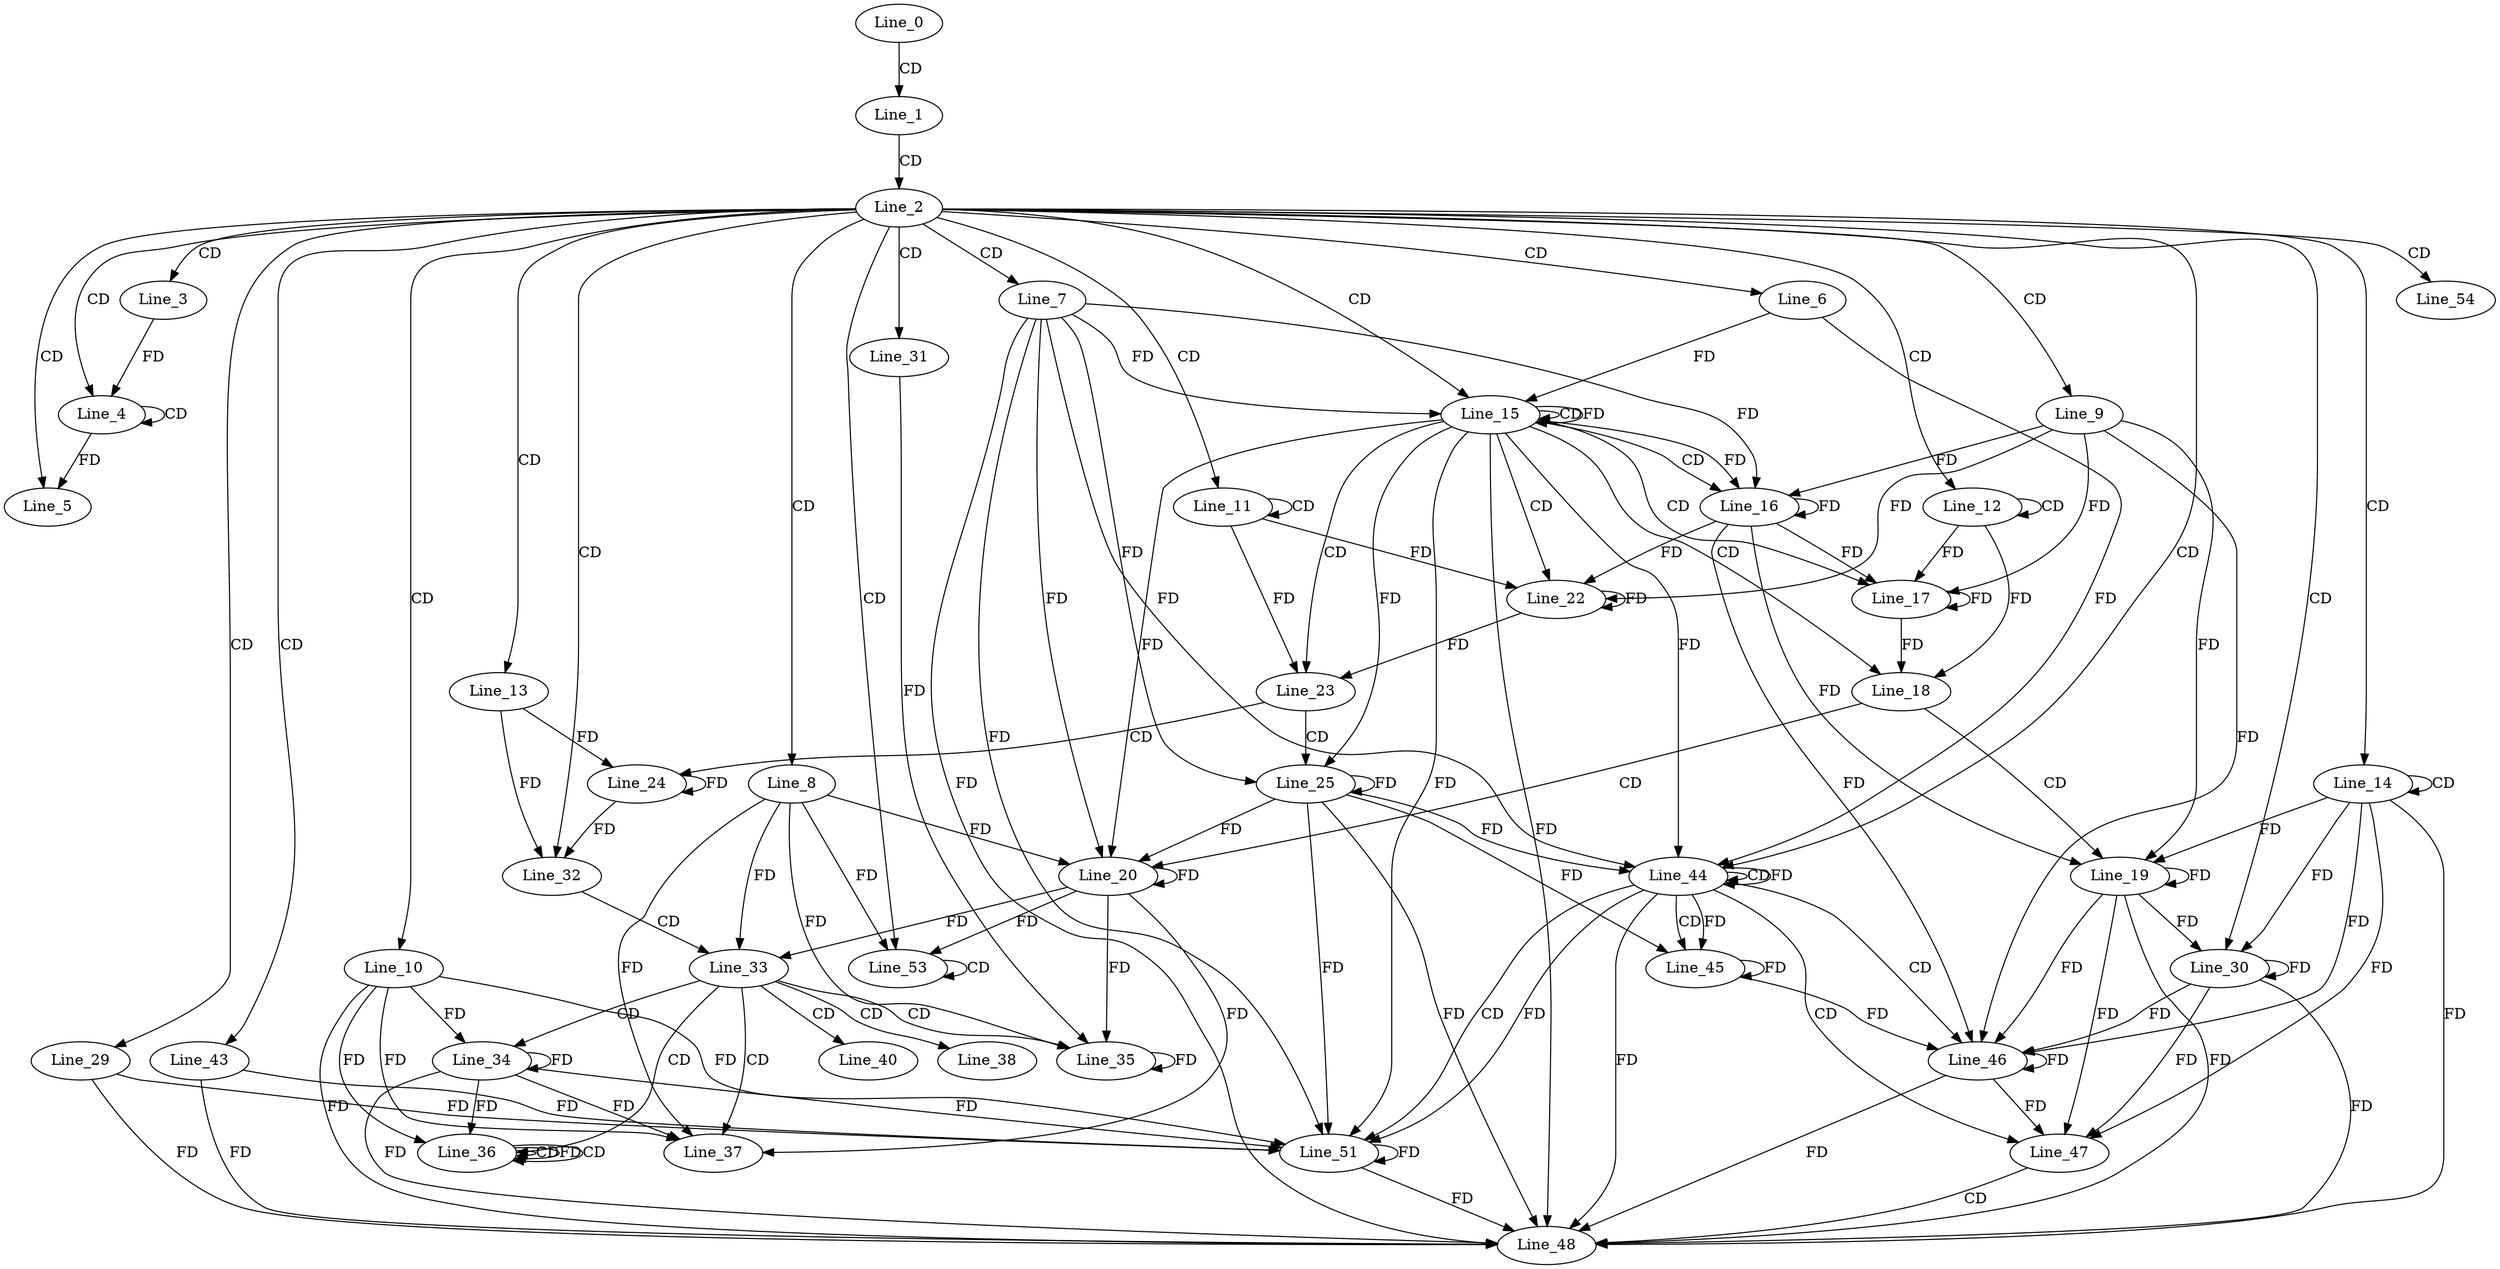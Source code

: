 digraph G {
  Line_0;
  Line_1;
  Line_2;
  Line_3;
  Line_4;
  Line_4;
  Line_5;
  Line_5;
  Line_6;
  Line_7;
  Line_8;
  Line_9;
  Line_10;
  Line_11;
  Line_11;
  Line_12;
  Line_12;
  Line_13;
  Line_14;
  Line_14;
  Line_15;
  Line_15;
  Line_15;
  Line_16;
  Line_16;
  Line_17;
  Line_17;
  Line_18;
  Line_19;
  Line_19;
  Line_20;
  Line_20;
  Line_20;
  Line_22;
  Line_22;
  Line_23;
  Line_24;
  Line_25;
  Line_25;
  Line_29;
  Line_30;
  Line_30;
  Line_31;
  Line_32;
  Line_33;
  Line_34;
  Line_35;
  Line_35;
  Line_36;
  Line_36;
  Line_36;
  Line_36;
  Line_37;
  Line_38;
  Line_40;
  Line_43;
  Line_44;
  Line_45;
  Line_45;
  Line_46;
  Line_46;
  Line_47;
  Line_48;
  Line_48;
  Line_51;
  Line_51;
  Line_44;
  Line_44;
  Line_53;
  Line_53;
  Line_54;
  Line_0 -> Line_1 [ label="CD" ];
  Line_1 -> Line_2 [ label="CD" ];
  Line_2 -> Line_3 [ label="CD" ];
  Line_2 -> Line_4 [ label="CD" ];
  Line_4 -> Line_4 [ label="CD" ];
  Line_3 -> Line_4 [ label="FD" ];
  Line_2 -> Line_5 [ label="CD" ];
  Line_4 -> Line_5 [ label="FD" ];
  Line_2 -> Line_6 [ label="CD" ];
  Line_2 -> Line_7 [ label="CD" ];
  Line_2 -> Line_8 [ label="CD" ];
  Line_2 -> Line_9 [ label="CD" ];
  Line_2 -> Line_10 [ label="CD" ];
  Line_2 -> Line_11 [ label="CD" ];
  Line_11 -> Line_11 [ label="CD" ];
  Line_2 -> Line_12 [ label="CD" ];
  Line_12 -> Line_12 [ label="CD" ];
  Line_2 -> Line_13 [ label="CD" ];
  Line_2 -> Line_14 [ label="CD" ];
  Line_14 -> Line_14 [ label="CD" ];
  Line_2 -> Line_15 [ label="CD" ];
  Line_15 -> Line_15 [ label="CD" ];
  Line_15 -> Line_15 [ label="FD" ];
  Line_7 -> Line_15 [ label="FD" ];
  Line_6 -> Line_15 [ label="FD" ];
  Line_15 -> Line_16 [ label="CD" ];
  Line_16 -> Line_16 [ label="FD" ];
  Line_9 -> Line_16 [ label="FD" ];
  Line_15 -> Line_16 [ label="FD" ];
  Line_7 -> Line_16 [ label="FD" ];
  Line_15 -> Line_17 [ label="CD" ];
  Line_17 -> Line_17 [ label="FD" ];
  Line_12 -> Line_17 [ label="FD" ];
  Line_16 -> Line_17 [ label="FD" ];
  Line_9 -> Line_17 [ label="FD" ];
  Line_15 -> Line_18 [ label="CD" ];
  Line_17 -> Line_18 [ label="FD" ];
  Line_12 -> Line_18 [ label="FD" ];
  Line_18 -> Line_19 [ label="CD" ];
  Line_19 -> Line_19 [ label="FD" ];
  Line_14 -> Line_19 [ label="FD" ];
  Line_16 -> Line_19 [ label="FD" ];
  Line_9 -> Line_19 [ label="FD" ];
  Line_18 -> Line_20 [ label="CD" ];
  Line_20 -> Line_20 [ label="FD" ];
  Line_8 -> Line_20 [ label="FD" ];
  Line_15 -> Line_20 [ label="FD" ];
  Line_7 -> Line_20 [ label="FD" ];
  Line_15 -> Line_22 [ label="CD" ];
  Line_22 -> Line_22 [ label="FD" ];
  Line_11 -> Line_22 [ label="FD" ];
  Line_16 -> Line_22 [ label="FD" ];
  Line_9 -> Line_22 [ label="FD" ];
  Line_15 -> Line_23 [ label="CD" ];
  Line_22 -> Line_23 [ label="FD" ];
  Line_11 -> Line_23 [ label="FD" ];
  Line_23 -> Line_24 [ label="CD" ];
  Line_24 -> Line_24 [ label="FD" ];
  Line_13 -> Line_24 [ label="FD" ];
  Line_23 -> Line_25 [ label="CD" ];
  Line_15 -> Line_25 [ label="FD" ];
  Line_25 -> Line_25 [ label="FD" ];
  Line_7 -> Line_25 [ label="FD" ];
  Line_2 -> Line_29 [ label="CD" ];
  Line_2 -> Line_30 [ label="CD" ];
  Line_19 -> Line_30 [ label="FD" ];
  Line_14 -> Line_30 [ label="FD" ];
  Line_30 -> Line_30 [ label="FD" ];
  Line_2 -> Line_31 [ label="CD" ];
  Line_2 -> Line_32 [ label="CD" ];
  Line_24 -> Line_32 [ label="FD" ];
  Line_13 -> Line_32 [ label="FD" ];
  Line_32 -> Line_33 [ label="CD" ];
  Line_20 -> Line_33 [ label="FD" ];
  Line_8 -> Line_33 [ label="FD" ];
  Line_33 -> Line_34 [ label="CD" ];
  Line_10 -> Line_34 [ label="FD" ];
  Line_34 -> Line_34 [ label="FD" ];
  Line_33 -> Line_35 [ label="CD" ];
  Line_31 -> Line_35 [ label="FD" ];
  Line_35 -> Line_35 [ label="FD" ];
  Line_20 -> Line_35 [ label="FD" ];
  Line_8 -> Line_35 [ label="FD" ];
  Line_33 -> Line_36 [ label="CD" ];
  Line_36 -> Line_36 [ label="CD" ];
  Line_36 -> Line_36 [ label="FD" ];
  Line_36 -> Line_36 [ label="CD" ];
  Line_10 -> Line_36 [ label="FD" ];
  Line_34 -> Line_36 [ label="FD" ];
  Line_33 -> Line_37 [ label="CD" ];
  Line_10 -> Line_37 [ label="FD" ];
  Line_34 -> Line_37 [ label="FD" ];
  Line_20 -> Line_37 [ label="FD" ];
  Line_8 -> Line_37 [ label="FD" ];
  Line_33 -> Line_38 [ label="CD" ];
  Line_33 -> Line_40 [ label="CD" ];
  Line_2 -> Line_43 [ label="CD" ];
  Line_2 -> Line_44 [ label="CD" ];
  Line_44 -> Line_44 [ label="CD" ];
  Line_44 -> Line_45 [ label="CD" ];
  Line_45 -> Line_45 [ label="FD" ];
  Line_25 -> Line_45 [ label="FD" ];
  Line_44 -> Line_46 [ label="CD" ];
  Line_46 -> Line_46 [ label="FD" ];
  Line_19 -> Line_46 [ label="FD" ];
  Line_14 -> Line_46 [ label="FD" ];
  Line_30 -> Line_46 [ label="FD" ];
  Line_45 -> Line_46 [ label="FD" ];
  Line_16 -> Line_46 [ label="FD" ];
  Line_9 -> Line_46 [ label="FD" ];
  Line_44 -> Line_47 [ label="CD" ];
  Line_46 -> Line_47 [ label="FD" ];
  Line_19 -> Line_47 [ label="FD" ];
  Line_14 -> Line_47 [ label="FD" ];
  Line_30 -> Line_47 [ label="FD" ];
  Line_47 -> Line_48 [ label="CD" ];
  Line_10 -> Line_48 [ label="FD" ];
  Line_34 -> Line_48 [ label="FD" ];
  Line_29 -> Line_48 [ label="FD" ];
  Line_43 -> Line_48 [ label="FD" ];
  Line_15 -> Line_48 [ label="FD" ];
  Line_25 -> Line_48 [ label="FD" ];
  Line_7 -> Line_48 [ label="FD" ];
  Line_46 -> Line_48 [ label="FD" ];
  Line_19 -> Line_48 [ label="FD" ];
  Line_14 -> Line_48 [ label="FD" ];
  Line_30 -> Line_48 [ label="FD" ];
  Line_44 -> Line_51 [ label="CD" ];
  Line_51 -> Line_51 [ label="FD" ];
  Line_29 -> Line_51 [ label="FD" ];
  Line_15 -> Line_51 [ label="FD" ];
  Line_25 -> Line_51 [ label="FD" ];
  Line_7 -> Line_51 [ label="FD" ];
  Line_10 -> Line_51 [ label="FD" ];
  Line_34 -> Line_51 [ label="FD" ];
  Line_43 -> Line_51 [ label="FD" ];
  Line_44 -> Line_44 [ label="FD" ];
  Line_15 -> Line_44 [ label="FD" ];
  Line_25 -> Line_44 [ label="FD" ];
  Line_7 -> Line_44 [ label="FD" ];
  Line_6 -> Line_44 [ label="FD" ];
  Line_2 -> Line_53 [ label="CD" ];
  Line_20 -> Line_53 [ label="FD" ];
  Line_8 -> Line_53 [ label="FD" ];
  Line_53 -> Line_53 [ label="CD" ];
  Line_2 -> Line_54 [ label="CD" ];
  Line_25 -> Line_20 [ label="FD" ];
  Line_44 -> Line_45 [ label="FD" ];
  Line_51 -> Line_48 [ label="FD" ];
  Line_44 -> Line_48 [ label="FD" ];
  Line_44 -> Line_51 [ label="FD" ];
}
